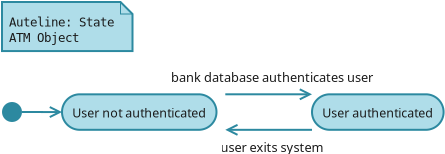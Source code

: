 <?xml version="1.0" encoding="UTF-8"?>
<dia:diagram xmlns:dia="http://www.lysator.liu.se/~alla/dia/">
  <dia:layer name="Background" visible="true" active="true">
    <dia:object type="UML - Note" version="0" id="O0">
      <dia:attribute name="obj_pos">
        <dia:point val="1,1"/>
      </dia:attribute>
      <dia:attribute name="obj_bb">
        <dia:rectangle val="0.95,0.95;7.537,3.502"/>
      </dia:attribute>
      <dia:attribute name="meta">
        <dia:composite type="dict"/>
      </dia:attribute>
      <dia:attribute name="elem_corner">
        <dia:point val="1,1"/>
      </dia:attribute>
      <dia:attribute name="elem_width">
        <dia:real val="6.487"/>
      </dia:attribute>
      <dia:attribute name="elem_height">
        <dia:real val="2.452"/>
      </dia:attribute>
      <dia:attribute name="line_width">
        <dia:real val="0.1"/>
      </dia:attribute>
      <dia:attribute name="line_colour">
        <dia:color val="#2c89a0"/>
      </dia:attribute>
      <dia:attribute name="fill_colour">
        <dia:color val="#afdde9"/>
      </dia:attribute>
      <dia:attribute name="text">
        <dia:composite type="text">
          <dia:attribute name="string">
            <dia:string>#Auteline: State
ATM Object#</dia:string>
          </dia:attribute>
          <dia:attribute name="font">
            <dia:font family="monospace" style="0" name="Courier"/>
          </dia:attribute>
          <dia:attribute name="height">
            <dia:real val="0.776"/>
          </dia:attribute>
          <dia:attribute name="pos">
            <dia:point val="1.35,2.228"/>
          </dia:attribute>
          <dia:attribute name="color">
            <dia:color val="#1a1a1a"/>
          </dia:attribute>
          <dia:attribute name="alignment">
            <dia:enum val="0"/>
          </dia:attribute>
        </dia:composite>
      </dia:attribute>
    </dia:object>
    <dia:group>
      <dia:object type="UML - Activity" version="0" id="O1">
        <dia:attribute name="obj_pos">
          <dia:point val="4,5.615"/>
        </dia:attribute>
        <dia:attribute name="obj_bb">
          <dia:rectangle val="3.95,5.565;12.215,7.441"/>
        </dia:attribute>
        <dia:attribute name="meta">
          <dia:composite type="dict"/>
        </dia:attribute>
        <dia:attribute name="elem_corner">
          <dia:point val="4,5.615"/>
        </dia:attribute>
        <dia:attribute name="elem_width">
          <dia:real val="8.165"/>
        </dia:attribute>
        <dia:attribute name="elem_height">
          <dia:real val="1.776"/>
        </dia:attribute>
        <dia:attribute name="line_colour">
          <dia:color val="#2c89a0"/>
        </dia:attribute>
        <dia:attribute name="fill_colour">
          <dia:color val="#afdde9"/>
        </dia:attribute>
        <dia:attribute name="text">
          <dia:composite type="text">
            <dia:attribute name="string">
              <dia:string>#User not authenticated#</dia:string>
            </dia:attribute>
            <dia:attribute name="font">
              <dia:font family="sans" style="0" name="Helvetica"/>
            </dia:attribute>
            <dia:attribute name="height">
              <dia:real val="0.776"/>
            </dia:attribute>
            <dia:attribute name="pos">
              <dia:point val="8.082,6.692"/>
            </dia:attribute>
            <dia:attribute name="color">
              <dia:color val="#1a1a1a"/>
            </dia:attribute>
            <dia:attribute name="alignment">
              <dia:enum val="1"/>
            </dia:attribute>
          </dia:composite>
        </dia:attribute>
      </dia:object>
      <dia:object type="UML - Activity" version="0" id="O2">
        <dia:attribute name="obj_pos">
          <dia:point val="16.5,5.615"/>
        </dia:attribute>
        <dia:attribute name="obj_bb">
          <dia:rectangle val="16.45,5.565;23.503,7.441"/>
        </dia:attribute>
        <dia:attribute name="meta">
          <dia:composite type="dict"/>
        </dia:attribute>
        <dia:attribute name="elem_corner">
          <dia:point val="16.5,5.615"/>
        </dia:attribute>
        <dia:attribute name="elem_width">
          <dia:real val="6.952"/>
        </dia:attribute>
        <dia:attribute name="elem_height">
          <dia:real val="1.776"/>
        </dia:attribute>
        <dia:attribute name="line_colour">
          <dia:color val="#2c89a0"/>
        </dia:attribute>
        <dia:attribute name="fill_colour">
          <dia:color val="#afdde9"/>
        </dia:attribute>
        <dia:attribute name="text">
          <dia:composite type="text">
            <dia:attribute name="string">
              <dia:string>#User authenticated#</dia:string>
            </dia:attribute>
            <dia:attribute name="font">
              <dia:font family="sans" style="0" name="Helvetica"/>
            </dia:attribute>
            <dia:attribute name="height">
              <dia:real val="0.776"/>
            </dia:attribute>
            <dia:attribute name="pos">
              <dia:point val="19.976,6.692"/>
            </dia:attribute>
            <dia:attribute name="color">
              <dia:color val="#1a1a1a"/>
            </dia:attribute>
            <dia:attribute name="alignment">
              <dia:enum val="1"/>
            </dia:attribute>
          </dia:composite>
        </dia:attribute>
      </dia:object>
      <dia:object type="UML - State Term" version="0" id="O3">
        <dia:attribute name="obj_pos">
          <dia:point val="1,6"/>
        </dia:attribute>
        <dia:attribute name="obj_bb">
          <dia:rectangle val="0.95,5.95;2.05,7.05"/>
        </dia:attribute>
        <dia:attribute name="meta">
          <dia:composite type="dict"/>
        </dia:attribute>
        <dia:attribute name="elem_corner">
          <dia:point val="1,6"/>
        </dia:attribute>
        <dia:attribute name="elem_width">
          <dia:real val="1"/>
        </dia:attribute>
        <dia:attribute name="elem_height">
          <dia:real val="1"/>
        </dia:attribute>
        <dia:attribute name="line_colour">
          <dia:color val="#2c89a0"/>
        </dia:attribute>
        <dia:attribute name="fill_colour">
          <dia:color val="#afdde9"/>
        </dia:attribute>
        <dia:attribute name="is_final">
          <dia:boolean val="false"/>
        </dia:attribute>
      </dia:object>
      <dia:object type="UML - Transition" version="2" id="O4">
        <dia:attribute name="obj_pos">
          <dia:point val="2,6.5"/>
        </dia:attribute>
        <dia:attribute name="obj_bb">
          <dia:rectangle val="1.95,4.889;4.05,7.003"/>
        </dia:attribute>
        <dia:attribute name="meta">
          <dia:composite type="dict"/>
        </dia:attribute>
        <dia:attribute name="orth_points">
          <dia:point val="2,6.5"/>
          <dia:point val="3,6.5"/>
          <dia:point val="3,6.503"/>
          <dia:point val="4,6.503"/>
        </dia:attribute>
        <dia:attribute name="orth_orient">
          <dia:enum val="0"/>
          <dia:enum val="1"/>
          <dia:enum val="0"/>
        </dia:attribute>
        <dia:attribute name="orth_autoroute">
          <dia:boolean val="false"/>
        </dia:attribute>
        <dia:attribute name="text_colour">
          <dia:color val="#1a1a1a"/>
        </dia:attribute>
        <dia:attribute name="line_colour">
          <dia:color val="#2c89a0"/>
        </dia:attribute>
        <dia:attribute name="trigger">
          <dia:string>##</dia:string>
        </dia:attribute>
        <dia:attribute name="action">
          <dia:string>##</dia:string>
        </dia:attribute>
        <dia:attribute name="guard">
          <dia:string>##</dia:string>
        </dia:attribute>
        <dia:attribute name="trigger_text_pos">
          <dia:point val="3,5.489"/>
        </dia:attribute>
        <dia:attribute name="guard_text_pos">
          <dia:point val="3,5.989"/>
        </dia:attribute>
        <dia:attribute name="direction_inverted">
          <dia:boolean val="false"/>
        </dia:attribute>
        <dia:connections>
          <dia:connection handle="0" to="O3" connection="4"/>
          <dia:connection handle="1" to="O1" connection="3"/>
        </dia:connections>
      </dia:object>
      <dia:object type="UML - Transition" version="2" id="O5">
        <dia:attribute name="obj_pos">
          <dia:point val="12.165,5.615"/>
        </dia:attribute>
        <dia:attribute name="obj_bb">
          <dia:rectangle val="9.025,3.9;19.975,6.115"/>
        </dia:attribute>
        <dia:attribute name="meta">
          <dia:composite type="dict"/>
        </dia:attribute>
        <dia:attribute name="orth_points">
          <dia:point val="12.165,5.615"/>
          <dia:point val="14.5,5.615"/>
          <dia:point val="14.5,5.615"/>
          <dia:point val="16.5,5.615"/>
        </dia:attribute>
        <dia:attribute name="orth_orient">
          <dia:enum val="0"/>
          <dia:enum val="1"/>
          <dia:enum val="0"/>
        </dia:attribute>
        <dia:attribute name="orth_autoroute">
          <dia:boolean val="false"/>
        </dia:attribute>
        <dia:attribute name="text_colour">
          <dia:color val="#1a1a1a"/>
        </dia:attribute>
        <dia:attribute name="line_colour">
          <dia:color val="#2c89a0"/>
        </dia:attribute>
        <dia:attribute name="trigger">
          <dia:string>#bank database authenticates user#</dia:string>
        </dia:attribute>
        <dia:attribute name="action">
          <dia:string>##</dia:string>
        </dia:attribute>
        <dia:attribute name="guard">
          <dia:string>##</dia:string>
        </dia:attribute>
        <dia:attribute name="trigger_text_pos">
          <dia:point val="14.5,5"/>
        </dia:attribute>
        <dia:attribute name="guard_text_pos">
          <dia:point val="14.5,4.5"/>
        </dia:attribute>
        <dia:attribute name="direction_inverted">
          <dia:boolean val="false"/>
        </dia:attribute>
        <dia:connections>
          <dia:connection handle="0" to="O1" connection="2"/>
          <dia:connection handle="1" to="O2" connection="0"/>
        </dia:connections>
      </dia:object>
      <dia:object type="UML - Transition" version="2" id="O6">
        <dia:attribute name="obj_pos">
          <dia:point val="16.5,7.391"/>
        </dia:attribute>
        <dia:attribute name="obj_bb">
          <dia:rectangle val="11.681,6.891;17.319,8.7"/>
        </dia:attribute>
        <dia:attribute name="meta">
          <dia:composite type="dict"/>
        </dia:attribute>
        <dia:attribute name="orth_points">
          <dia:point val="16.5,7.391"/>
          <dia:point val="14.5,7.391"/>
          <dia:point val="14.5,7.391"/>
          <dia:point val="12.165,7.391"/>
        </dia:attribute>
        <dia:attribute name="orth_orient">
          <dia:enum val="0"/>
          <dia:enum val="1"/>
          <dia:enum val="0"/>
        </dia:attribute>
        <dia:attribute name="orth_autoroute">
          <dia:boolean val="false"/>
        </dia:attribute>
        <dia:attribute name="text_colour">
          <dia:color val="#1a1a1a"/>
        </dia:attribute>
        <dia:attribute name="line_colour">
          <dia:color val="#2c89a0"/>
        </dia:attribute>
        <dia:attribute name="trigger">
          <dia:string>#user exits system#</dia:string>
        </dia:attribute>
        <dia:attribute name="action">
          <dia:string>##</dia:string>
        </dia:attribute>
        <dia:attribute name="guard">
          <dia:string>##</dia:string>
        </dia:attribute>
        <dia:attribute name="trigger_text_pos">
          <dia:point val="14.5,8.5"/>
        </dia:attribute>
        <dia:attribute name="guard_text_pos">
          <dia:point val="14.5,8"/>
        </dia:attribute>
        <dia:attribute name="direction_inverted">
          <dia:boolean val="false"/>
        </dia:attribute>
        <dia:connections>
          <dia:connection handle="0" to="O2" connection="5"/>
          <dia:connection handle="1" to="O1" connection="7"/>
        </dia:connections>
      </dia:object>
    </dia:group>
  </dia:layer>
</dia:diagram>

